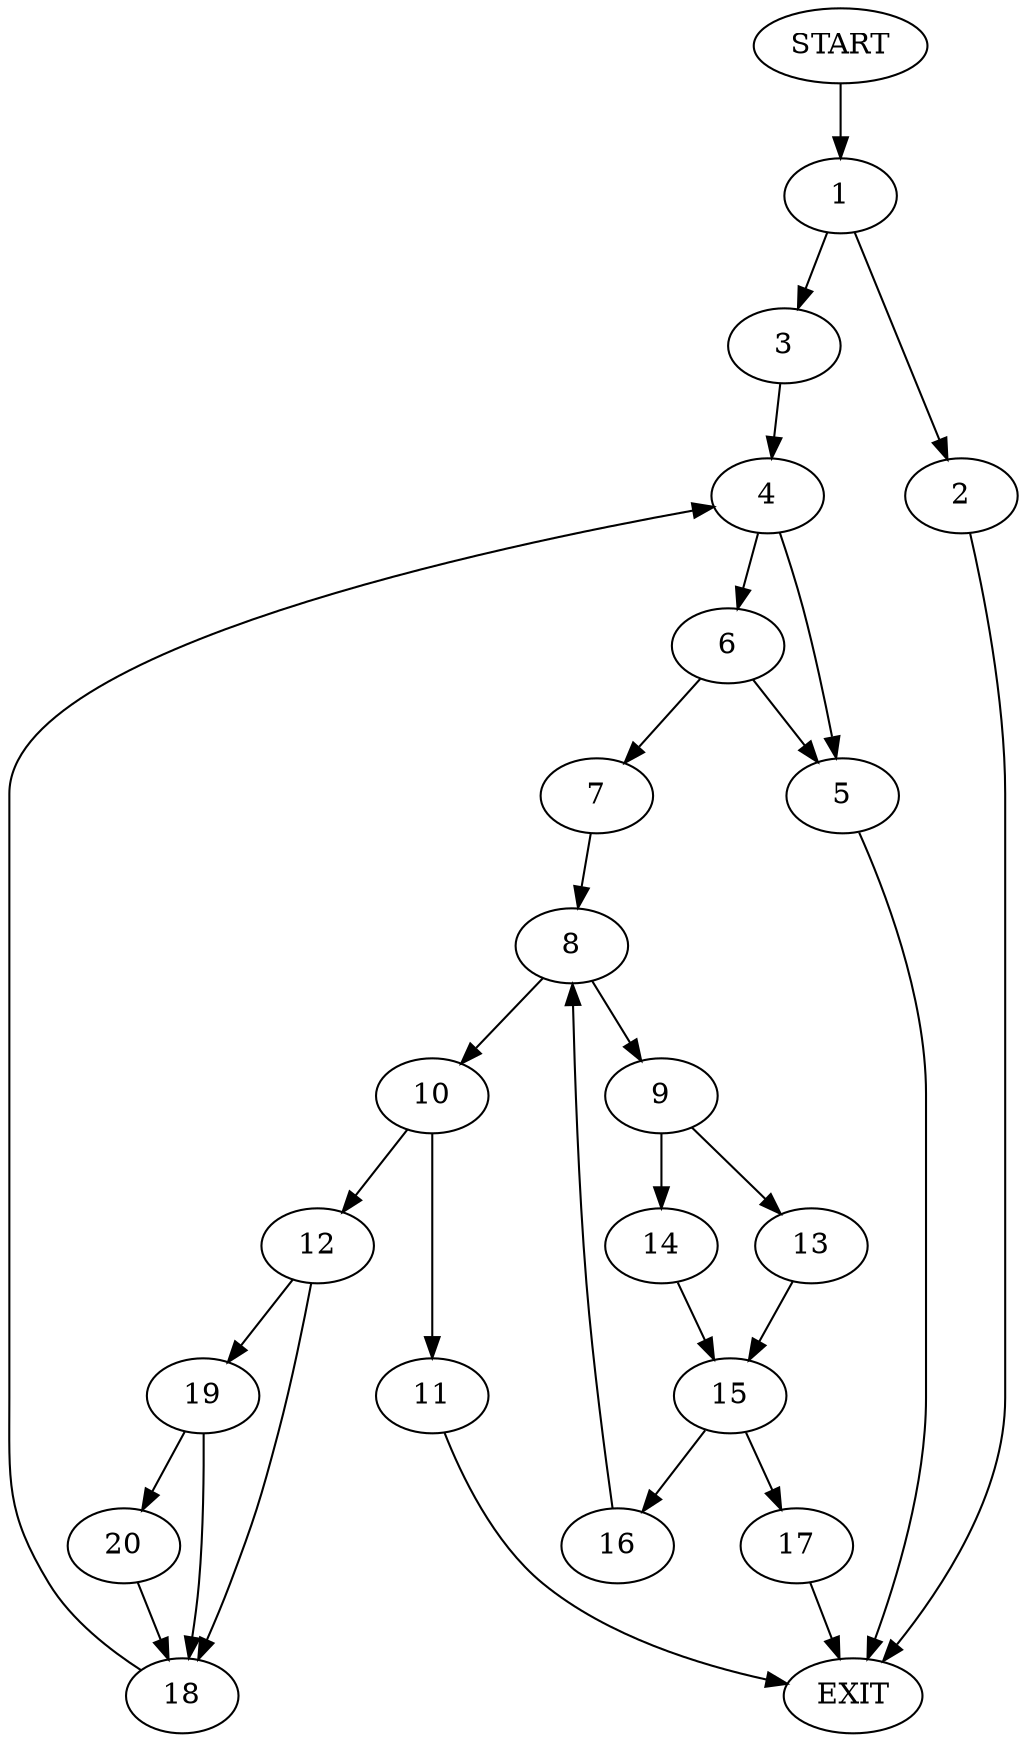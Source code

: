 digraph {
0 [label="START"]
21 [label="EXIT"]
0 -> 1
1 -> 2
1 -> 3
3 -> 4
2 -> 21
4 -> 5
4 -> 6
5 -> 21
6 -> 7
6 -> 5
7 -> 8
8 -> 9
8 -> 10
10 -> 11
10 -> 12
9 -> 13
9 -> 14
14 -> 15
13 -> 15
15 -> 16
15 -> 17
16 -> 8
17 -> 21
12 -> 18
12 -> 19
11 -> 21
19 -> 20
19 -> 18
18 -> 4
20 -> 18
}
